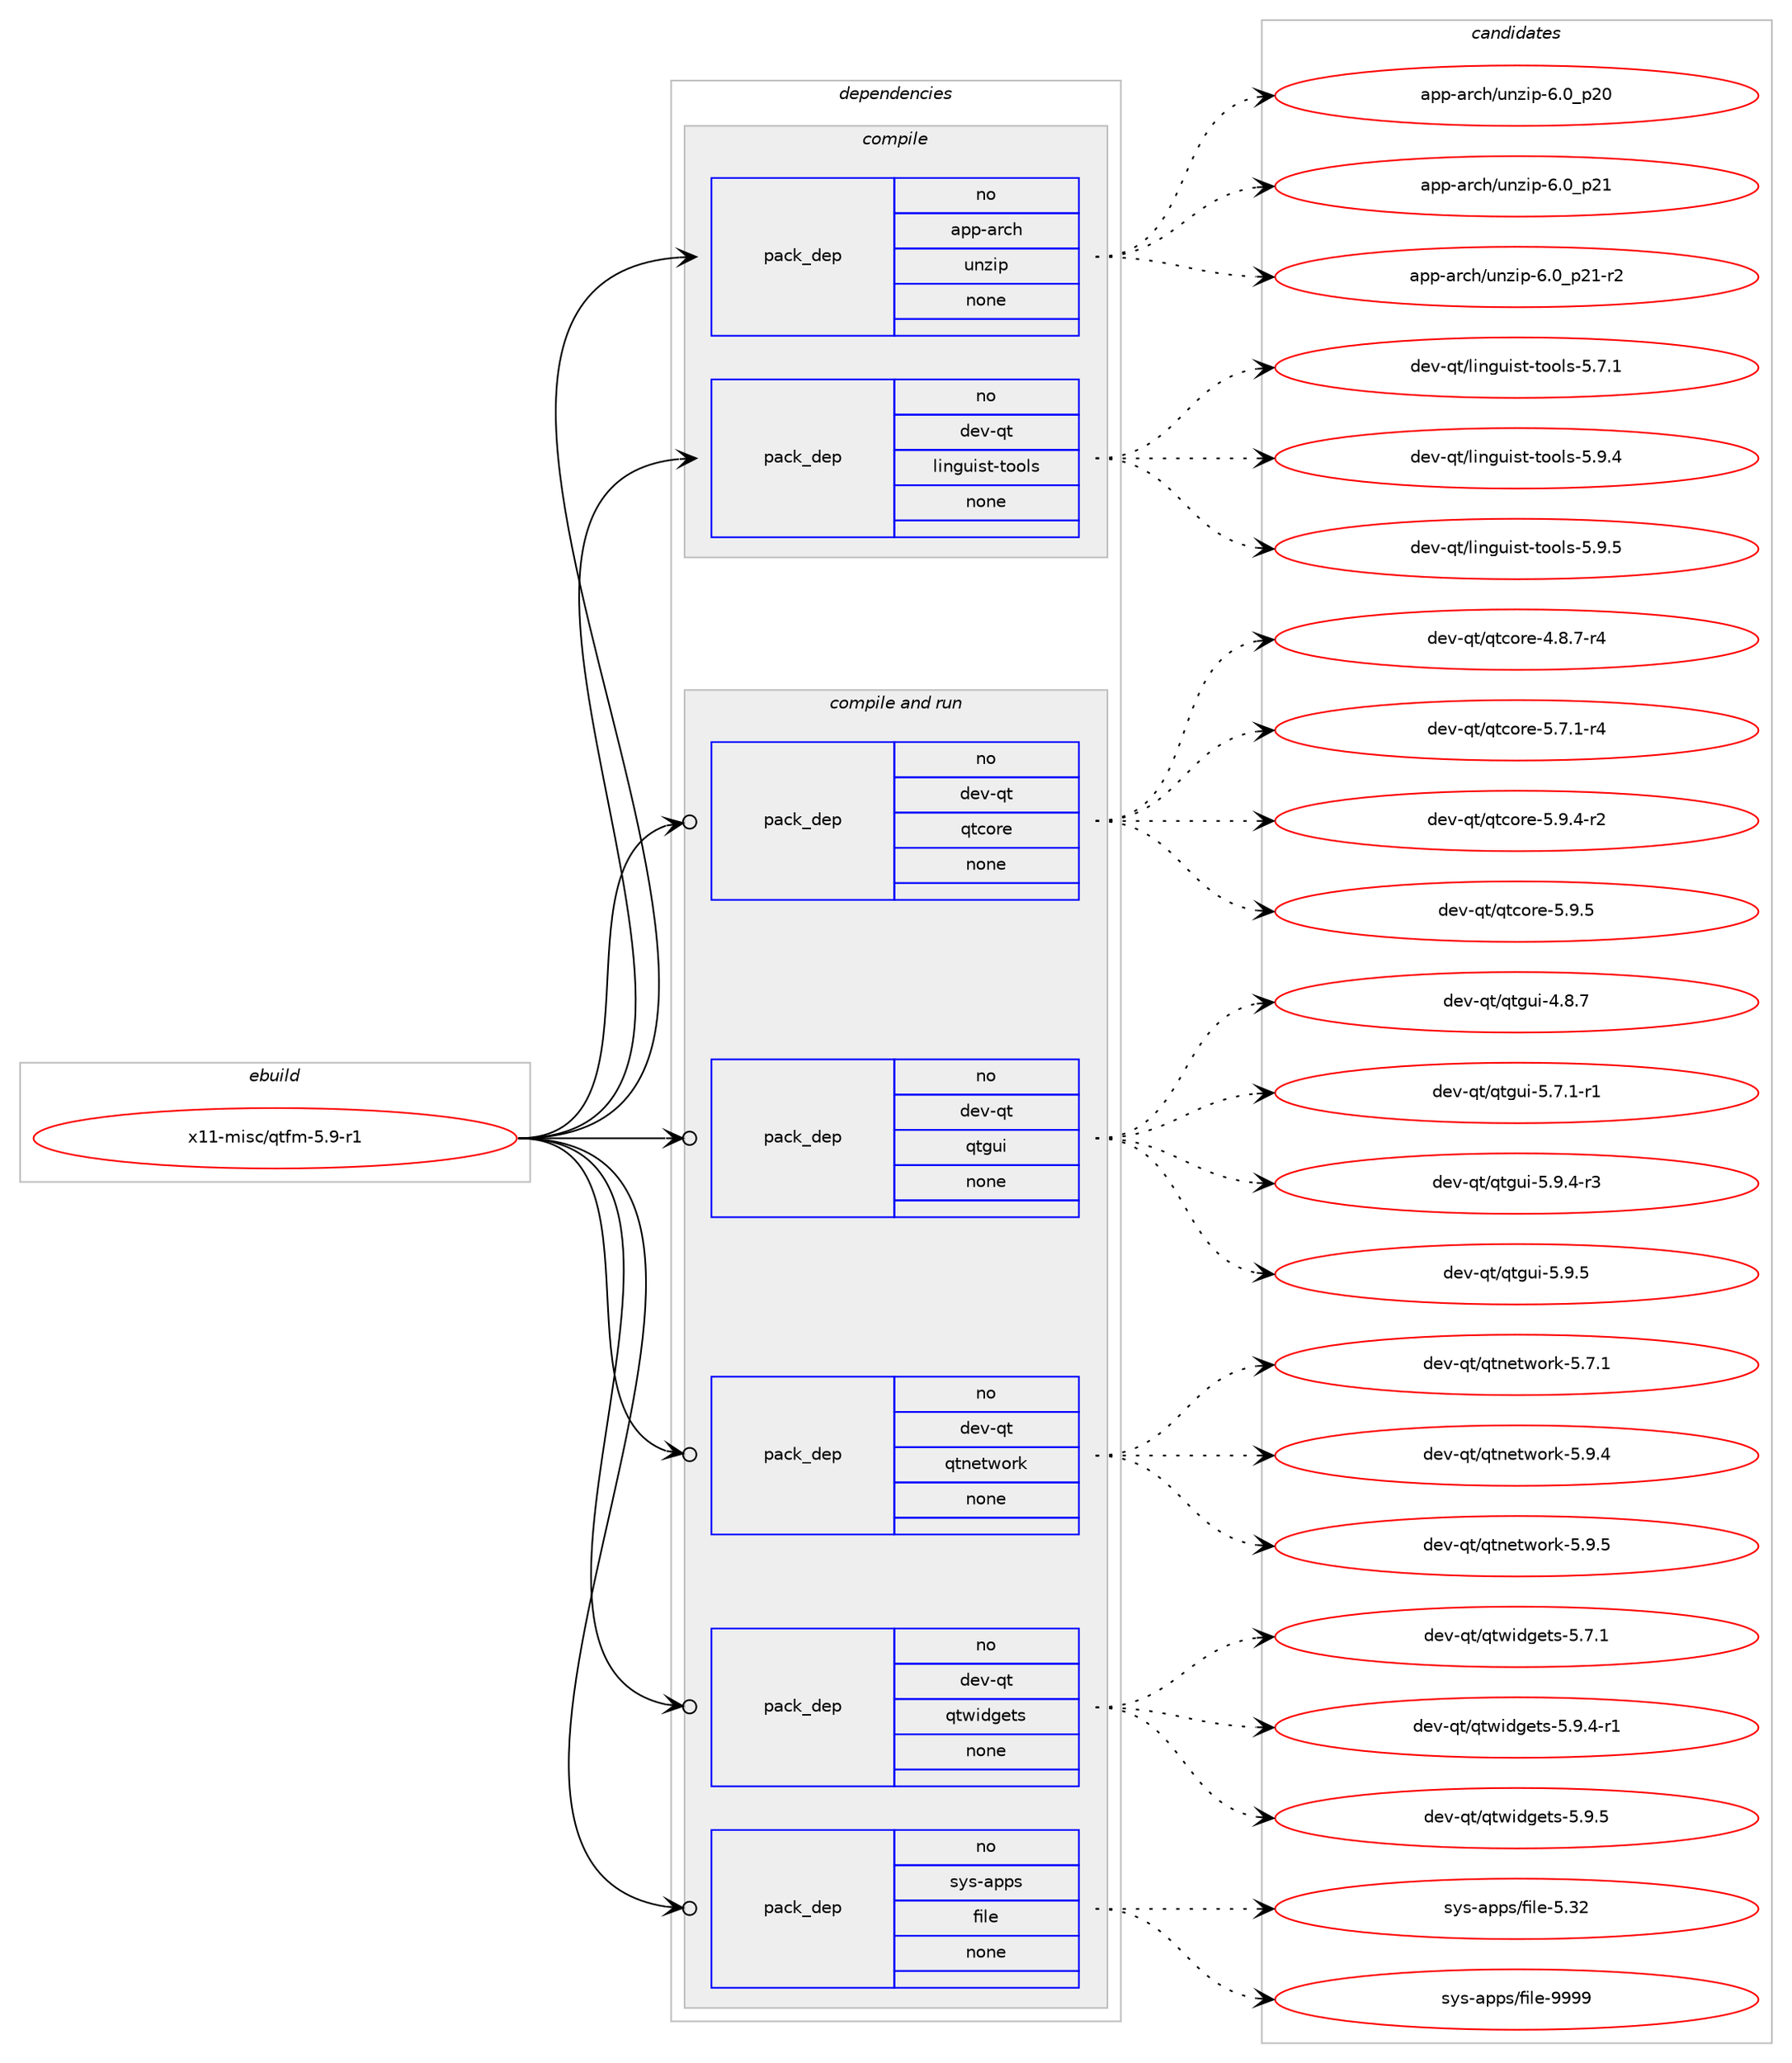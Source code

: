 digraph prolog {

# *************
# Graph options
# *************

newrank=true;
concentrate=true;
compound=true;
graph [rankdir=LR,fontname=Helvetica,fontsize=10,ranksep=1.5];#, ranksep=2.5, nodesep=0.2];
edge  [arrowhead=vee];
node  [fontname=Helvetica,fontsize=10];

# **********
# The ebuild
# **********

subgraph cluster_leftcol {
color=gray;
rank=same;
label=<<i>ebuild</i>>;
id [label="x11-misc/qtfm-5.9-r1", color=red, width=4, href="../x11-misc/qtfm-5.9-r1.svg"];
}

# ****************
# The dependencies
# ****************

subgraph cluster_midcol {
color=gray;
label=<<i>dependencies</i>>;
subgraph cluster_compile {
fillcolor="#eeeeee";
style=filled;
label=<<i>compile</i>>;
subgraph pack6948 {
dependency7932 [label=<<TABLE BORDER="0" CELLBORDER="1" CELLSPACING="0" CELLPADDING="4" WIDTH="220"><TR><TD ROWSPAN="6" CELLPADDING="30">pack_dep</TD></TR><TR><TD WIDTH="110">no</TD></TR><TR><TD>app-arch</TD></TR><TR><TD>unzip</TD></TR><TR><TD>none</TD></TR><TR><TD></TD></TR></TABLE>>, shape=none, color=blue];
}
id:e -> dependency7932:w [weight=20,style="solid",arrowhead="vee"];
subgraph pack6949 {
dependency7933 [label=<<TABLE BORDER="0" CELLBORDER="1" CELLSPACING="0" CELLPADDING="4" WIDTH="220"><TR><TD ROWSPAN="6" CELLPADDING="30">pack_dep</TD></TR><TR><TD WIDTH="110">no</TD></TR><TR><TD>dev-qt</TD></TR><TR><TD>linguist-tools</TD></TR><TR><TD>none</TD></TR><TR><TD></TD></TR></TABLE>>, shape=none, color=blue];
}
id:e -> dependency7933:w [weight=20,style="solid",arrowhead="vee"];
}
subgraph cluster_compileandrun {
fillcolor="#eeeeee";
style=filled;
label=<<i>compile and run</i>>;
subgraph pack6950 {
dependency7934 [label=<<TABLE BORDER="0" CELLBORDER="1" CELLSPACING="0" CELLPADDING="4" WIDTH="220"><TR><TD ROWSPAN="6" CELLPADDING="30">pack_dep</TD></TR><TR><TD WIDTH="110">no</TD></TR><TR><TD>dev-qt</TD></TR><TR><TD>qtcore</TD></TR><TR><TD>none</TD></TR><TR><TD></TD></TR></TABLE>>, shape=none, color=blue];
}
id:e -> dependency7934:w [weight=20,style="solid",arrowhead="odotvee"];
subgraph pack6951 {
dependency7935 [label=<<TABLE BORDER="0" CELLBORDER="1" CELLSPACING="0" CELLPADDING="4" WIDTH="220"><TR><TD ROWSPAN="6" CELLPADDING="30">pack_dep</TD></TR><TR><TD WIDTH="110">no</TD></TR><TR><TD>dev-qt</TD></TR><TR><TD>qtgui</TD></TR><TR><TD>none</TD></TR><TR><TD></TD></TR></TABLE>>, shape=none, color=blue];
}
id:e -> dependency7935:w [weight=20,style="solid",arrowhead="odotvee"];
subgraph pack6952 {
dependency7936 [label=<<TABLE BORDER="0" CELLBORDER="1" CELLSPACING="0" CELLPADDING="4" WIDTH="220"><TR><TD ROWSPAN="6" CELLPADDING="30">pack_dep</TD></TR><TR><TD WIDTH="110">no</TD></TR><TR><TD>dev-qt</TD></TR><TR><TD>qtnetwork</TD></TR><TR><TD>none</TD></TR><TR><TD></TD></TR></TABLE>>, shape=none, color=blue];
}
id:e -> dependency7936:w [weight=20,style="solid",arrowhead="odotvee"];
subgraph pack6953 {
dependency7937 [label=<<TABLE BORDER="0" CELLBORDER="1" CELLSPACING="0" CELLPADDING="4" WIDTH="220"><TR><TD ROWSPAN="6" CELLPADDING="30">pack_dep</TD></TR><TR><TD WIDTH="110">no</TD></TR><TR><TD>dev-qt</TD></TR><TR><TD>qtwidgets</TD></TR><TR><TD>none</TD></TR><TR><TD></TD></TR></TABLE>>, shape=none, color=blue];
}
id:e -> dependency7937:w [weight=20,style="solid",arrowhead="odotvee"];
subgraph pack6954 {
dependency7938 [label=<<TABLE BORDER="0" CELLBORDER="1" CELLSPACING="0" CELLPADDING="4" WIDTH="220"><TR><TD ROWSPAN="6" CELLPADDING="30">pack_dep</TD></TR><TR><TD WIDTH="110">no</TD></TR><TR><TD>sys-apps</TD></TR><TR><TD>file</TD></TR><TR><TD>none</TD></TR><TR><TD></TD></TR></TABLE>>, shape=none, color=blue];
}
id:e -> dependency7938:w [weight=20,style="solid",arrowhead="odotvee"];
}
subgraph cluster_run {
fillcolor="#eeeeee";
style=filled;
label=<<i>run</i>>;
}
}

# **************
# The candidates
# **************

subgraph cluster_choices {
rank=same;
color=gray;
label=<<i>candidates</i>>;

subgraph choice6948 {
color=black;
nodesep=1;
choice971121124597114991044711711012210511245544648951125048 [label="app-arch/unzip-6.0_p20", color=red, width=4,href="../app-arch/unzip-6.0_p20.svg"];
choice971121124597114991044711711012210511245544648951125049 [label="app-arch/unzip-6.0_p21", color=red, width=4,href="../app-arch/unzip-6.0_p21.svg"];
choice9711211245971149910447117110122105112455446489511250494511450 [label="app-arch/unzip-6.0_p21-r2", color=red, width=4,href="../app-arch/unzip-6.0_p21-r2.svg"];
dependency7932:e -> choice971121124597114991044711711012210511245544648951125048:w [style=dotted,weight="100"];
dependency7932:e -> choice971121124597114991044711711012210511245544648951125049:w [style=dotted,weight="100"];
dependency7932:e -> choice9711211245971149910447117110122105112455446489511250494511450:w [style=dotted,weight="100"];
}
subgraph choice6949 {
color=black;
nodesep=1;
choice100101118451131164710810511010311710511511645116111111108115455346554649 [label="dev-qt/linguist-tools-5.7.1", color=red, width=4,href="../dev-qt/linguist-tools-5.7.1.svg"];
choice100101118451131164710810511010311710511511645116111111108115455346574652 [label="dev-qt/linguist-tools-5.9.4", color=red, width=4,href="../dev-qt/linguist-tools-5.9.4.svg"];
choice100101118451131164710810511010311710511511645116111111108115455346574653 [label="dev-qt/linguist-tools-5.9.5", color=red, width=4,href="../dev-qt/linguist-tools-5.9.5.svg"];
dependency7933:e -> choice100101118451131164710810511010311710511511645116111111108115455346554649:w [style=dotted,weight="100"];
dependency7933:e -> choice100101118451131164710810511010311710511511645116111111108115455346574652:w [style=dotted,weight="100"];
dependency7933:e -> choice100101118451131164710810511010311710511511645116111111108115455346574653:w [style=dotted,weight="100"];
}
subgraph choice6950 {
color=black;
nodesep=1;
choice1001011184511311647113116991111141014552465646554511452 [label="dev-qt/qtcore-4.8.7-r4", color=red, width=4,href="../dev-qt/qtcore-4.8.7-r4.svg"];
choice1001011184511311647113116991111141014553465546494511452 [label="dev-qt/qtcore-5.7.1-r4", color=red, width=4,href="../dev-qt/qtcore-5.7.1-r4.svg"];
choice1001011184511311647113116991111141014553465746524511450 [label="dev-qt/qtcore-5.9.4-r2", color=red, width=4,href="../dev-qt/qtcore-5.9.4-r2.svg"];
choice100101118451131164711311699111114101455346574653 [label="dev-qt/qtcore-5.9.5", color=red, width=4,href="../dev-qt/qtcore-5.9.5.svg"];
dependency7934:e -> choice1001011184511311647113116991111141014552465646554511452:w [style=dotted,weight="100"];
dependency7934:e -> choice1001011184511311647113116991111141014553465546494511452:w [style=dotted,weight="100"];
dependency7934:e -> choice1001011184511311647113116991111141014553465746524511450:w [style=dotted,weight="100"];
dependency7934:e -> choice100101118451131164711311699111114101455346574653:w [style=dotted,weight="100"];
}
subgraph choice6951 {
color=black;
nodesep=1;
choice1001011184511311647113116103117105455246564655 [label="dev-qt/qtgui-4.8.7", color=red, width=4,href="../dev-qt/qtgui-4.8.7.svg"];
choice10010111845113116471131161031171054553465546494511449 [label="dev-qt/qtgui-5.7.1-r1", color=red, width=4,href="../dev-qt/qtgui-5.7.1-r1.svg"];
choice10010111845113116471131161031171054553465746524511451 [label="dev-qt/qtgui-5.9.4-r3", color=red, width=4,href="../dev-qt/qtgui-5.9.4-r3.svg"];
choice1001011184511311647113116103117105455346574653 [label="dev-qt/qtgui-5.9.5", color=red, width=4,href="../dev-qt/qtgui-5.9.5.svg"];
dependency7935:e -> choice1001011184511311647113116103117105455246564655:w [style=dotted,weight="100"];
dependency7935:e -> choice10010111845113116471131161031171054553465546494511449:w [style=dotted,weight="100"];
dependency7935:e -> choice10010111845113116471131161031171054553465746524511451:w [style=dotted,weight="100"];
dependency7935:e -> choice1001011184511311647113116103117105455346574653:w [style=dotted,weight="100"];
}
subgraph choice6952 {
color=black;
nodesep=1;
choice1001011184511311647113116110101116119111114107455346554649 [label="dev-qt/qtnetwork-5.7.1", color=red, width=4,href="../dev-qt/qtnetwork-5.7.1.svg"];
choice1001011184511311647113116110101116119111114107455346574652 [label="dev-qt/qtnetwork-5.9.4", color=red, width=4,href="../dev-qt/qtnetwork-5.9.4.svg"];
choice1001011184511311647113116110101116119111114107455346574653 [label="dev-qt/qtnetwork-5.9.5", color=red, width=4,href="../dev-qt/qtnetwork-5.9.5.svg"];
dependency7936:e -> choice1001011184511311647113116110101116119111114107455346554649:w [style=dotted,weight="100"];
dependency7936:e -> choice1001011184511311647113116110101116119111114107455346574652:w [style=dotted,weight="100"];
dependency7936:e -> choice1001011184511311647113116110101116119111114107455346574653:w [style=dotted,weight="100"];
}
subgraph choice6953 {
color=black;
nodesep=1;
choice1001011184511311647113116119105100103101116115455346554649 [label="dev-qt/qtwidgets-5.7.1", color=red, width=4,href="../dev-qt/qtwidgets-5.7.1.svg"];
choice10010111845113116471131161191051001031011161154553465746524511449 [label="dev-qt/qtwidgets-5.9.4-r1", color=red, width=4,href="../dev-qt/qtwidgets-5.9.4-r1.svg"];
choice1001011184511311647113116119105100103101116115455346574653 [label="dev-qt/qtwidgets-5.9.5", color=red, width=4,href="../dev-qt/qtwidgets-5.9.5.svg"];
dependency7937:e -> choice1001011184511311647113116119105100103101116115455346554649:w [style=dotted,weight="100"];
dependency7937:e -> choice10010111845113116471131161191051001031011161154553465746524511449:w [style=dotted,weight="100"];
dependency7937:e -> choice1001011184511311647113116119105100103101116115455346574653:w [style=dotted,weight="100"];
}
subgraph choice6954 {
color=black;
nodesep=1;
choice1151211154597112112115471021051081014553465150 [label="sys-apps/file-5.32", color=red, width=4,href="../sys-apps/file-5.32.svg"];
choice1151211154597112112115471021051081014557575757 [label="sys-apps/file-9999", color=red, width=4,href="../sys-apps/file-9999.svg"];
dependency7938:e -> choice1151211154597112112115471021051081014553465150:w [style=dotted,weight="100"];
dependency7938:e -> choice1151211154597112112115471021051081014557575757:w [style=dotted,weight="100"];
}
}

}
